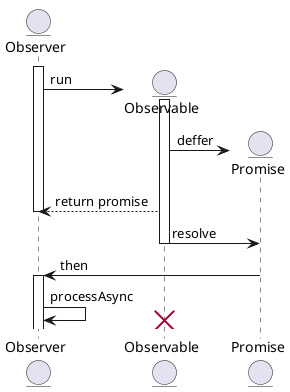 {
  "sha1": "pumofvfkd6abnbgz4f7gv3nma08bz61",
  "insertion": {
    "when": "2024-06-04T17:28:41.748Z",
    "url": "http://forum.plantuml.net/8940/promise-representation-in-sequence-diagram?show=9067#a9067",
    "user": "plantuml@gmail.com"
  }
}
@startuml
Entity Observer
Entity Observable
Entity Promise
activate Observer
create Observable
Observer -> Observable : run
activate Observable
create Promise
Observable -> Promise :deffer
Observable --> Observer : return promise
deactivate Observer
Observable -> Promise : resolve
deactivate Observable
Promise -> Observer : then
activate Observer
Observer -> Observer : processAsync
destroy Observable
@enduml
